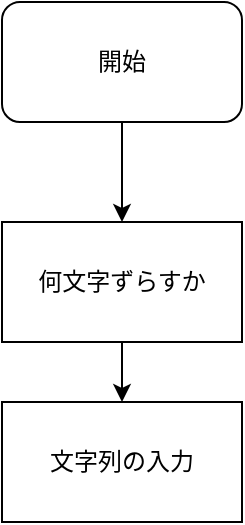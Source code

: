 <mxfile>
    <diagram id="TT-iT_rollPDRWs6uQ-y" name="ページ1">
        <mxGraphModel dx="703" dy="351" grid="1" gridSize="10" guides="1" tooltips="1" connect="1" arrows="1" fold="1" page="1" pageScale="1" pageWidth="827" pageHeight="1169" math="0" shadow="0">
            <root>
                <mxCell id="0"/>
                <mxCell id="1" parent="0"/>
                <mxCell id="5" value="" style="edgeStyle=none;html=1;" edge="1" parent="1" source="3" target="4">
                    <mxGeometry relative="1" as="geometry"/>
                </mxCell>
                <mxCell id="3" value="開始" style="rounded=1;whiteSpace=wrap;html=1;" vertex="1" parent="1">
                    <mxGeometry x="300" y="50" width="120" height="60" as="geometry"/>
                </mxCell>
                <mxCell id="7" value="" style="edgeStyle=none;html=1;" edge="1" parent="1" source="4" target="6">
                    <mxGeometry relative="1" as="geometry"/>
                </mxCell>
                <mxCell id="4" value="何文字ずらすか&lt;br&gt;" style="rounded=0;whiteSpace=wrap;html=1;" vertex="1" parent="1">
                    <mxGeometry x="300" y="160" width="120" height="60" as="geometry"/>
                </mxCell>
                <mxCell id="6" value="文字列の入力&lt;br&gt;" style="rounded=0;whiteSpace=wrap;html=1;" vertex="1" parent="1">
                    <mxGeometry x="300" y="250" width="120" height="60" as="geometry"/>
                </mxCell>
            </root>
        </mxGraphModel>
    </diagram>
</mxfile>